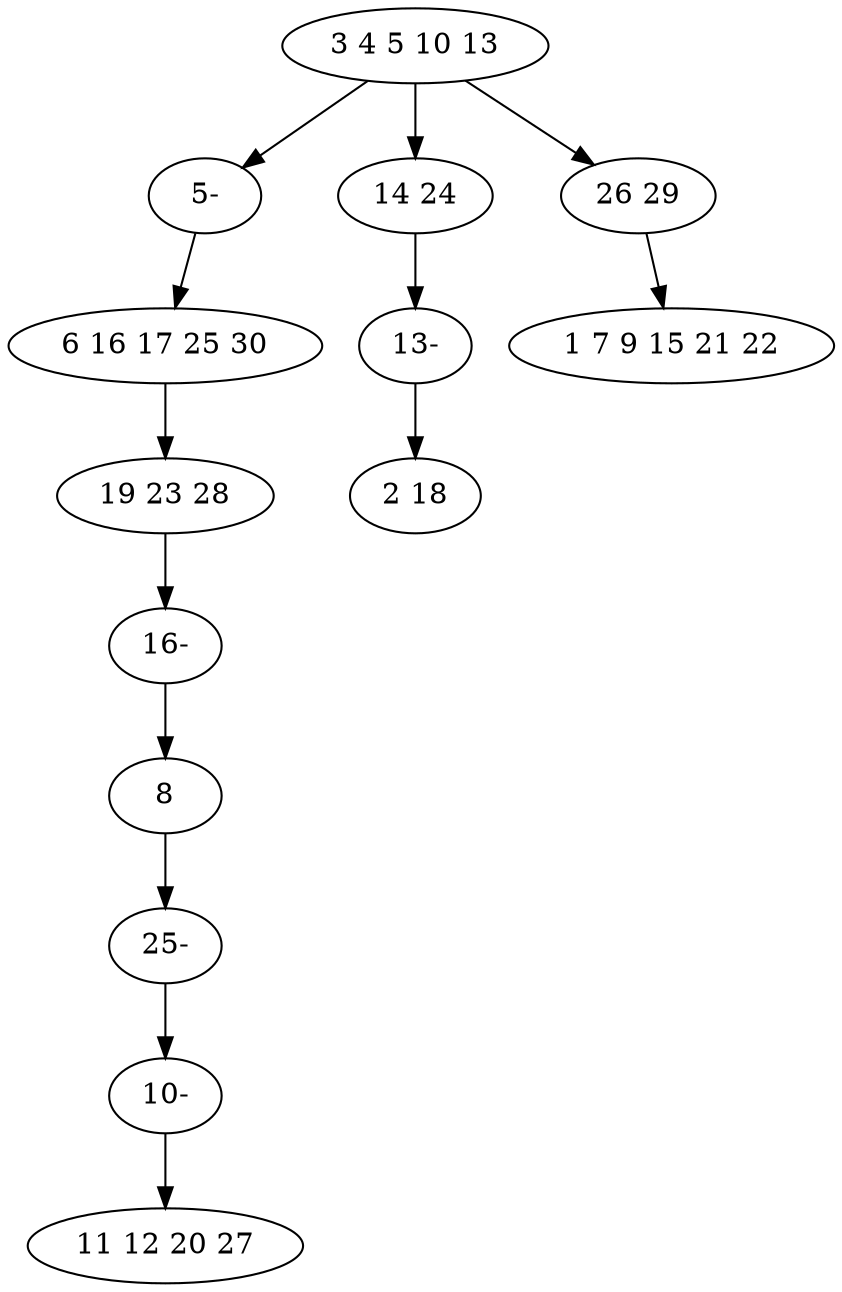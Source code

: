 digraph true_tree {
	"0" -> "10"
	"0" -> "2"
	"2" -> "11"
	"1" -> "4"
	"0" -> "5"
	"4" -> "13"
	"5" -> "7"
	"6" -> "9"
	"9" -> "12"
	"10" -> "1"
	"11" -> "3"
	"12" -> "8"
	"13" -> "6"
	"0" [label="3 4 5 10 13"];
	"1" [label="6 16 17 25 30"];
	"2" [label="14 24"];
	"3" [label="2 18"];
	"4" [label="19 23 28"];
	"5" [label="26 29"];
	"6" [label="8"];
	"7" [label="1 7 9 15 21 22"];
	"8" [label="11 12 20 27"];
	"9" [label="25-"];
	"10" [label="5-"];
	"11" [label="13-"];
	"12" [label="10-"];
	"13" [label="16-"];
}
